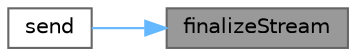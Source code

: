digraph "finalizeStream"
{
 // LATEX_PDF_SIZE
  bgcolor="transparent";
  edge [fontname=Helvetica,fontsize=10,labelfontname=Helvetica,labelfontsize=10];
  node [fontname=Helvetica,fontsize=10,shape=box,height=0.2,width=0.4];
  rankdir="RL";
  Node1 [id="Node000001",label="finalizeStream",height=0.2,width=0.4,color="gray40", fillcolor="grey60", style="filled", fontcolor="black",tooltip="结束流式响应"];
  Node1 -> Node2 [id="edge1_Node000001_Node000002",dir="back",color="steelblue1",style="solid",tooltip=" "];
  Node2 [id="Node000002",label="send",height=0.2,width=0.4,color="grey40", fillcolor="white", style="filled",URL="$class_chat.html#a6422ae636e1482b803cd7056d30b2803",tooltip="发送聊天请求"];
}
